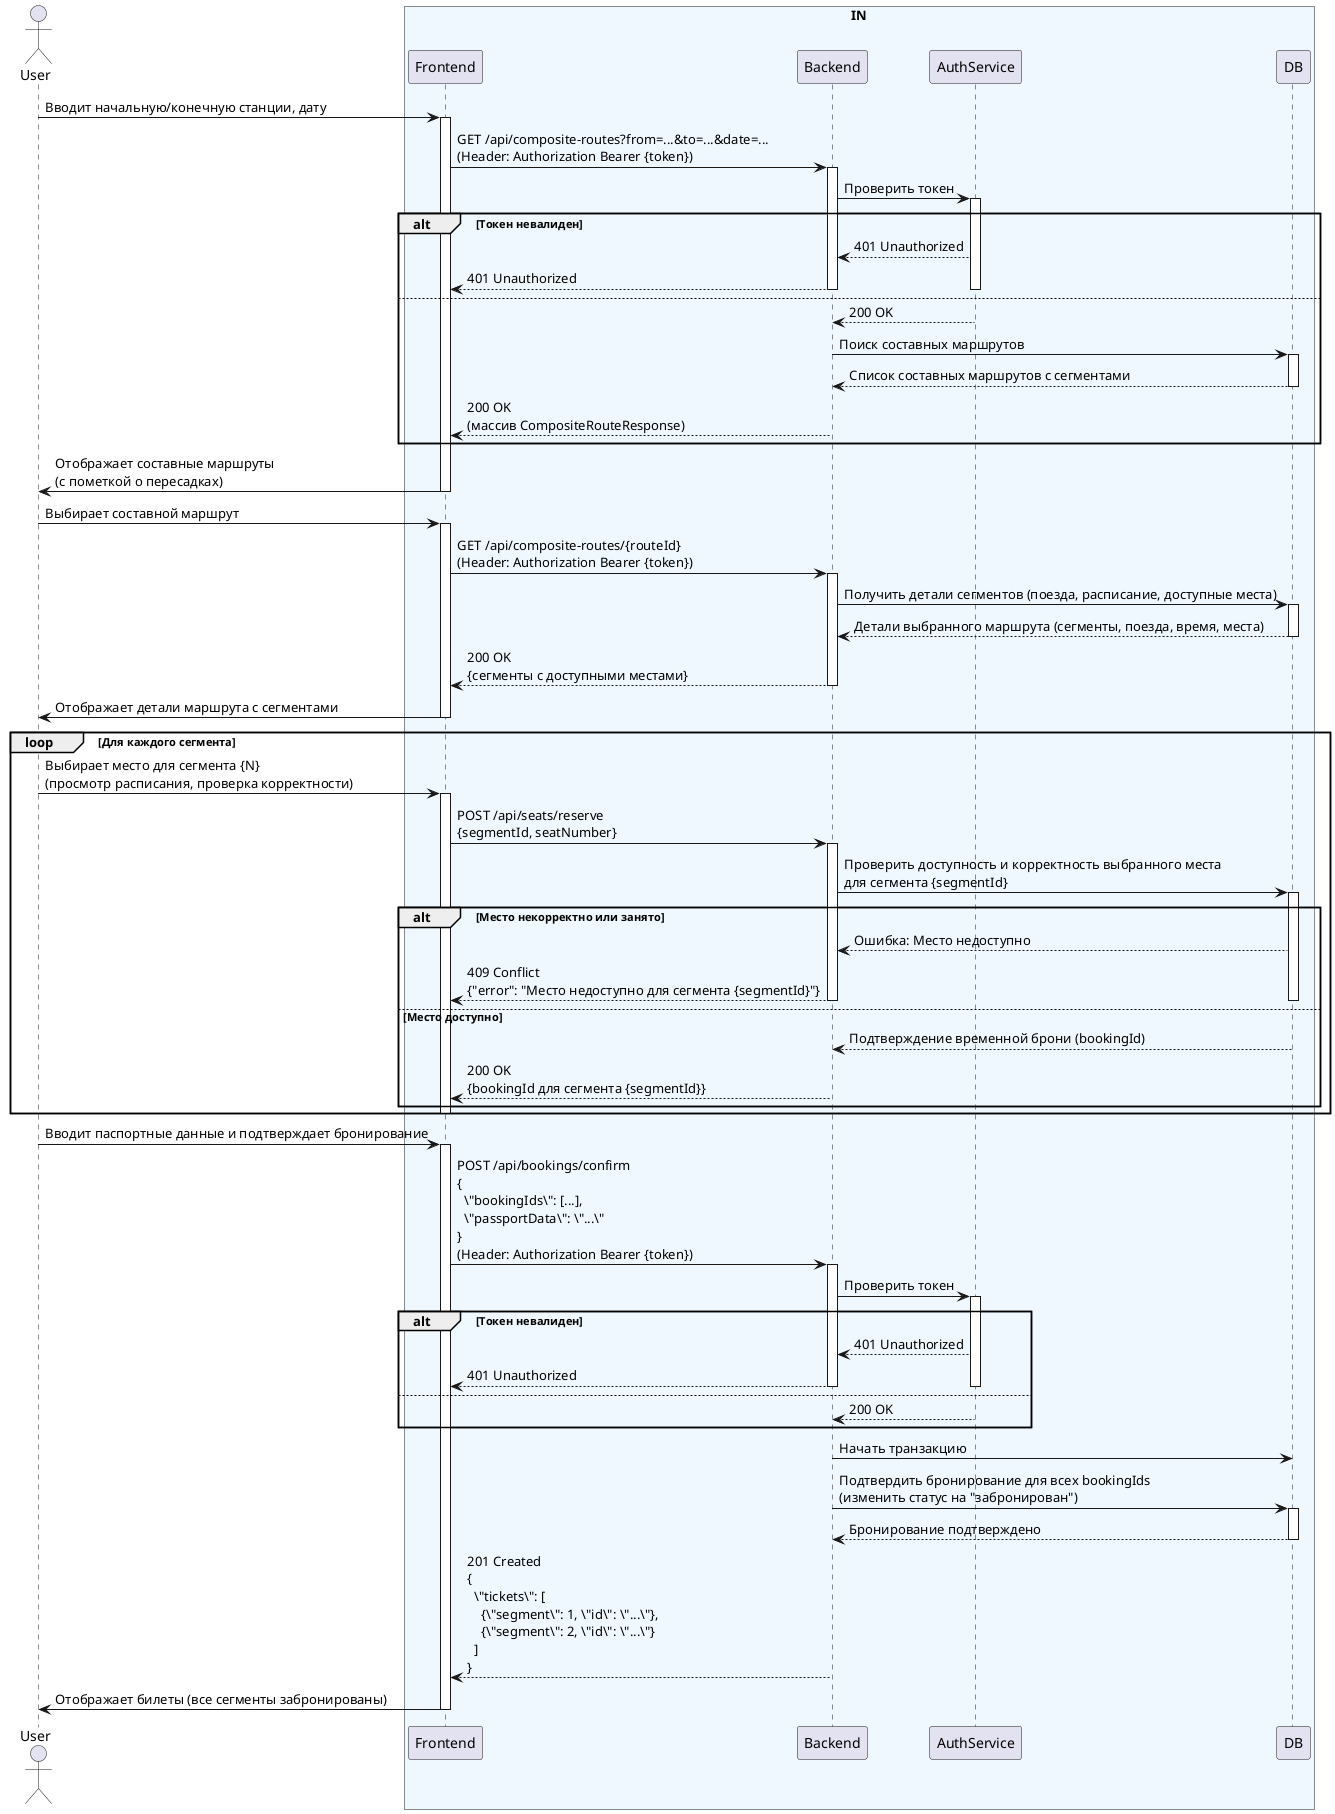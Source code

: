 @startuml seq_ticket_booking_composite_updated

actor User

box "IN" #AliceBlue
    participant Frontend
    participant Backend
    participant AuthService
    participant DB
end box

' ===== 1. Поиск составных маршрутов =====
User -> Frontend: Вводит начальную/конечную станции, дату
activate Frontend
Frontend -> Backend: GET /api/composite-routes?from=...&to=...&date=...\n(Header: Authorization Bearer {token})
activate Backend

Backend -> AuthService: Проверить токен
activate AuthService
alt Токен невалиден
    AuthService --> Backend: 401 Unauthorized
    Backend --> Frontend: 401 Unauthorized
    deactivate AuthService
    deactivate Backend
else
    AuthService --> Backend: 200 OK
    deactivate AuthService
    Backend -> DB: Поиск составных маршрутов
    activate DB
    DB --> Backend: Список составных маршрутов с сегментами
    deactivate DB
    Backend --> Frontend: 200 OK\n(массив CompositeRouteResponse)
end
deactivate Backend
Frontend -> User: Отображает составные маршруты\n(с пометкой о пересадках)
deactivate Frontend

' ===== 2. Выбор конкретного составного маршрута =====
User -> Frontend: Выбирает составной маршрут
activate Frontend
Frontend -> Backend: GET /api/composite-routes/{routeId}\n(Header: Authorization Bearer {token})
activate Backend
Backend -> DB: Получить детали сегментов (поезда, расписание, доступные места)
activate DB
DB --> Backend: Детали выбранного маршрута (сегменты, поезда, время, места)
deactivate DB
Backend --> Frontend: 200 OK\n{сегменты с доступными местами}
deactivate Backend
Frontend -> User: Отображает детали маршрута с сегментами
deactivate Frontend

' ===== 3. Выбор мест для каждого сегмента =====
loop Для каждого сегмента
    User -> Frontend: Выбирает место для сегмента {N}\n(просмотр расписания, проверка корректности)
    activate Frontend
    Frontend -> Backend: POST /api/seats/reserve\n{segmentId, seatNumber}
    activate Backend
    Backend -> DB: Проверить доступность и корректность выбранного места\nдля сегмента {segmentId}
    activate DB
    alt Место некорректно или занято
        DB --> Backend: Ошибка: Место недоступно
        Backend --> Frontend: 409 Conflict\n{"error": "Место недоступно для сегмента {segmentId}"}
        deactivate DB
        deactivate Backend
    else Место доступно
        DB --> Backend: Подтверждение временной брони (bookingId)
        deactivate DB
        Backend --> Frontend: 200 OK\n{bookingId для сегмента {segmentId}}
    end
    deactivate Backend
    deactivate Frontend
end

' ===== 4. Ввод паспортных данных и подтверждение бронирования =====
User -> Frontend: Вводит паспортные данные и подтверждает бронирование
activate Frontend
Frontend -> Backend: POST /api/bookings/confirm\n{\n  \"bookingIds\": [...],\n  \"passportData\": \"...\"\n}\n(Header: Authorization Bearer {token})
activate Backend
Backend -> AuthService: Проверить токен
activate AuthService
alt Токен невалиден
    AuthService --> Backend: 401 Unauthorized
    Backend --> Frontend: 401 Unauthorized
    deactivate AuthService
    deactivate Backend
else
    AuthService --> Backend: 200 OK
    deactivate AuthService
end

' ===== 5. Финализация бронирования =====
Backend -> DB: Начать транзакцию
Backend -> DB: Подтвердить бронирование для всех bookingIds\n(изменить статус на "забронирован")
activate DB
DB --> Backend: Бронирование подтверждено
deactivate DB
Backend --> Frontend: 201 Created\n{\n  \"tickets\": [\n    {\"segment\": 1, \"id\": \"...\"},\n    {\"segment\": 2, \"id\": \"...\"}\n  ]\n}
deactivate Backend
Frontend -> User: Отображает билеты (все сегменты забронированы)
deactivate Frontend

@enduml

